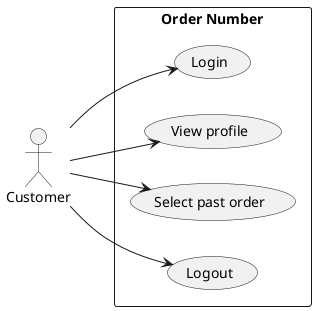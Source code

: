 @startuml Order_number_name_ZK2
left to right direction
actor Customer
rectangle "Order Number" as order_number {
  (Login)
   (View profile)
  (Select past order)
  (Logout)
}
Customer --> (Login)
Customer -->  (View profile)
Customer --> (Select past order)
Customer --> (Logout)
@enduml
